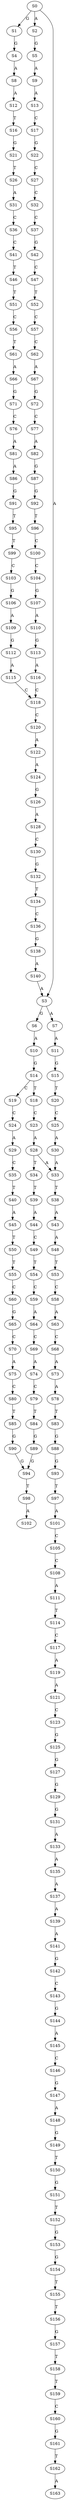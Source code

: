 strict digraph  {
	S0 -> S1 [ label = G ];
	S0 -> S2 [ label = A ];
	S0 -> S3 [ label = A ];
	S1 -> S4 [ label = G ];
	S2 -> S5 [ label = G ];
	S3 -> S6 [ label = G ];
	S3 -> S7 [ label = A ];
	S4 -> S8 [ label = A ];
	S5 -> S9 [ label = A ];
	S6 -> S10 [ label = A ];
	S7 -> S11 [ label = A ];
	S8 -> S12 [ label = A ];
	S9 -> S13 [ label = A ];
	S10 -> S14 [ label = G ];
	S11 -> S15 [ label = G ];
	S12 -> S16 [ label = T ];
	S13 -> S17 [ label = C ];
	S14 -> S18 [ label = T ];
	S14 -> S19 [ label = C ];
	S15 -> S20 [ label = T ];
	S16 -> S21 [ label = G ];
	S17 -> S22 [ label = G ];
	S18 -> S23 [ label = C ];
	S19 -> S24 [ label = C ];
	S20 -> S25 [ label = C ];
	S21 -> S26 [ label = T ];
	S22 -> S27 [ label = C ];
	S23 -> S28 [ label = A ];
	S24 -> S29 [ label = A ];
	S25 -> S30 [ label = A ];
	S26 -> S31 [ label = A ];
	S27 -> S32 [ label = C ];
	S28 -> S33 [ label = A ];
	S28 -> S34 [ label = T ];
	S29 -> S35 [ label = C ];
	S30 -> S33 [ label = A ];
	S31 -> S36 [ label = C ];
	S32 -> S37 [ label = C ];
	S33 -> S38 [ label = T ];
	S34 -> S39 [ label = T ];
	S35 -> S40 [ label = T ];
	S36 -> S41 [ label = C ];
	S37 -> S42 [ label = G ];
	S38 -> S43 [ label = A ];
	S39 -> S44 [ label = A ];
	S40 -> S45 [ label = A ];
	S41 -> S46 [ label = T ];
	S42 -> S47 [ label = C ];
	S43 -> S48 [ label = A ];
	S44 -> S49 [ label = C ];
	S45 -> S50 [ label = T ];
	S46 -> S51 [ label = T ];
	S47 -> S52 [ label = T ];
	S48 -> S53 [ label = T ];
	S49 -> S54 [ label = T ];
	S50 -> S55 [ label = T ];
	S51 -> S56 [ label = C ];
	S52 -> S57 [ label = C ];
	S53 -> S58 [ label = C ];
	S54 -> S59 [ label = C ];
	S55 -> S60 [ label = C ];
	S56 -> S61 [ label = T ];
	S57 -> S62 [ label = C ];
	S58 -> S63 [ label = A ];
	S59 -> S64 [ label = A ];
	S60 -> S65 [ label = G ];
	S61 -> S66 [ label = A ];
	S62 -> S67 [ label = A ];
	S63 -> S68 [ label = C ];
	S64 -> S69 [ label = C ];
	S65 -> S70 [ label = C ];
	S66 -> S71 [ label = G ];
	S67 -> S72 [ label = G ];
	S68 -> S73 [ label = A ];
	S69 -> S74 [ label = A ];
	S70 -> S75 [ label = A ];
	S71 -> S76 [ label = C ];
	S72 -> S77 [ label = C ];
	S73 -> S78 [ label = A ];
	S74 -> S79 [ label = C ];
	S75 -> S80 [ label = C ];
	S76 -> S81 [ label = A ];
	S77 -> S82 [ label = A ];
	S78 -> S83 [ label = T ];
	S79 -> S84 [ label = T ];
	S80 -> S85 [ label = T ];
	S81 -> S86 [ label = A ];
	S82 -> S87 [ label = G ];
	S83 -> S88 [ label = G ];
	S84 -> S89 [ label = G ];
	S85 -> S90 [ label = G ];
	S86 -> S91 [ label = G ];
	S87 -> S92 [ label = G ];
	S88 -> S93 [ label = G ];
	S89 -> S94 [ label = G ];
	S90 -> S94 [ label = G ];
	S91 -> S95 [ label = T ];
	S92 -> S96 [ label = T ];
	S93 -> S97 [ label = T ];
	S94 -> S98 [ label = T ];
	S95 -> S99 [ label = T ];
	S96 -> S100 [ label = C ];
	S97 -> S101 [ label = A ];
	S98 -> S102 [ label = A ];
	S99 -> S103 [ label = C ];
	S100 -> S104 [ label = C ];
	S101 -> S105 [ label = C ];
	S103 -> S106 [ label = G ];
	S104 -> S107 [ label = G ];
	S105 -> S108 [ label = C ];
	S106 -> S109 [ label = A ];
	S107 -> S110 [ label = A ];
	S108 -> S111 [ label = A ];
	S109 -> S112 [ label = G ];
	S110 -> S113 [ label = G ];
	S111 -> S114 [ label = T ];
	S112 -> S115 [ label = A ];
	S113 -> S116 [ label = A ];
	S114 -> S117 [ label = C ];
	S115 -> S118 [ label = C ];
	S116 -> S118 [ label = C ];
	S117 -> S119 [ label = A ];
	S118 -> S120 [ label = C ];
	S119 -> S121 [ label = A ];
	S120 -> S122 [ label = A ];
	S121 -> S123 [ label = C ];
	S122 -> S124 [ label = A ];
	S123 -> S125 [ label = G ];
	S124 -> S126 [ label = G ];
	S125 -> S127 [ label = G ];
	S126 -> S128 [ label = A ];
	S127 -> S129 [ label = G ];
	S128 -> S130 [ label = C ];
	S129 -> S131 [ label = G ];
	S130 -> S132 [ label = G ];
	S131 -> S133 [ label = A ];
	S132 -> S134 [ label = T ];
	S133 -> S135 [ label = A ];
	S134 -> S136 [ label = C ];
	S135 -> S137 [ label = A ];
	S136 -> S138 [ label = G ];
	S137 -> S139 [ label = A ];
	S138 -> S140 [ label = A ];
	S139 -> S141 [ label = A ];
	S140 -> S3 [ label = A ];
	S141 -> S142 [ label = G ];
	S142 -> S143 [ label = C ];
	S143 -> S144 [ label = G ];
	S144 -> S145 [ label = A ];
	S145 -> S146 [ label = C ];
	S146 -> S147 [ label = G ];
	S147 -> S148 [ label = A ];
	S148 -> S149 [ label = G ];
	S149 -> S150 [ label = T ];
	S150 -> S151 [ label = G ];
	S151 -> S152 [ label = T ];
	S152 -> S153 [ label = G ];
	S153 -> S154 [ label = G ];
	S154 -> S155 [ label = T ];
	S155 -> S156 [ label = T ];
	S156 -> S157 [ label = G ];
	S157 -> S158 [ label = T ];
	S158 -> S159 [ label = T ];
	S159 -> S160 [ label = C ];
	S160 -> S161 [ label = G ];
	S161 -> S162 [ label = T ];
	S162 -> S163 [ label = A ];
}
